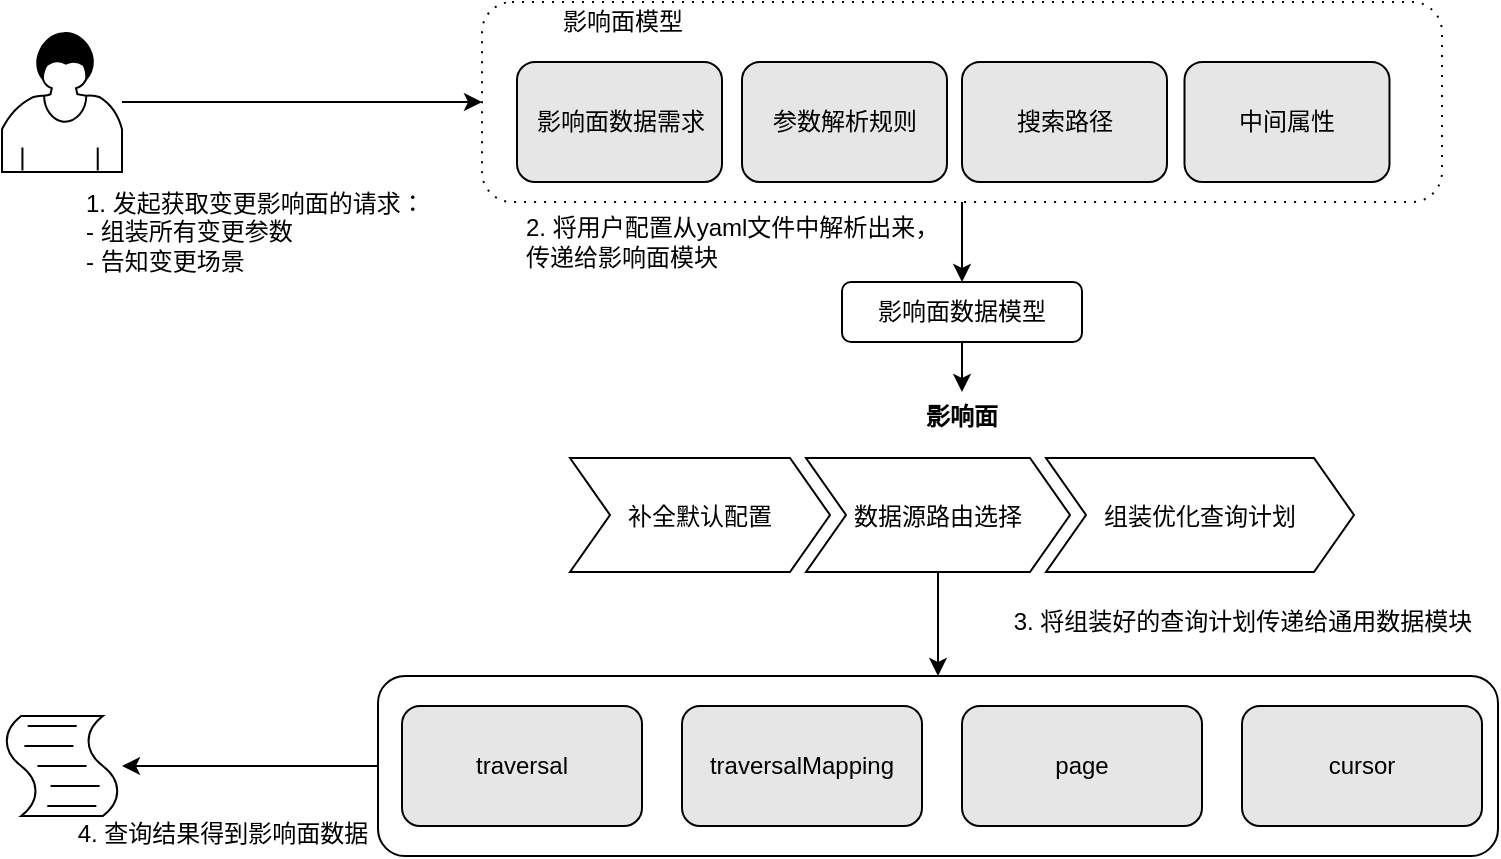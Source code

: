 <mxfile version="12.8.1" type="github">
  <diagram id="w6hdogesCgSzW8KNwTcu" name="Page-1">
    <mxGraphModel dx="428" dy="189" grid="1" gridSize="10" guides="1" tooltips="1" connect="1" arrows="1" fold="1" page="1" pageScale="1" pageWidth="827" pageHeight="1169" math="0" shadow="0">
      <root>
        <mxCell id="0" />
        <mxCell id="1" parent="0" />
        <mxCell id="M7pPCnWxXouOQcTJhJQP-1" value="" style="shape=ext;rounded=1;html=1;whiteSpace=wrap;dashed=1;dashPattern=1 4;fillColor=none;" vertex="1" parent="1">
          <mxGeometry x="280" y="290" width="480" height="100" as="geometry" />
        </mxCell>
        <mxCell id="M7pPCnWxXouOQcTJhJQP-12" style="edgeStyle=orthogonalEdgeStyle;rounded=0;orthogonalLoop=1;jettySize=auto;html=1;exitX=0;exitY=0.5;exitDx=0;exitDy=0;" edge="1" parent="1" source="z2zC10R0ZJiUsRDq-FJP-6" target="aAWVtXx4EYfe7-cEjIgJ-16">
          <mxGeometry relative="1" as="geometry" />
        </mxCell>
        <mxCell id="z2zC10R0ZJiUsRDq-FJP-6" value="" style="rounded=1;whiteSpace=wrap;html=1;" parent="1" vertex="1">
          <mxGeometry x="228" y="627" width="560" height="90" as="geometry" />
        </mxCell>
        <mxCell id="z2zC10R0ZJiUsRDq-FJP-7" value="traversalMapping" style="rounded=1;whiteSpace=wrap;html=1;fillColor=#E6E6E6;" parent="1" vertex="1">
          <mxGeometry x="380" y="642" width="120" height="60" as="geometry" />
        </mxCell>
        <mxCell id="6JGDxQjxpqLckkwGgAIi-4" value="traversal" style="rounded=1;whiteSpace=wrap;html=1;fillColor=#E6E6E6;" parent="1" vertex="1">
          <mxGeometry x="240" y="642" width="120" height="60" as="geometry" />
        </mxCell>
        <mxCell id="aAWVtXx4EYfe7-cEjIgJ-1" value="page" style="rounded=1;whiteSpace=wrap;html=1;fillColor=#E6E6E6;" parent="1" vertex="1">
          <mxGeometry x="520" y="642" width="120" height="60" as="geometry" />
        </mxCell>
        <mxCell id="aAWVtXx4EYfe7-cEjIgJ-2" value="cursor" style="rounded=1;whiteSpace=wrap;html=1;fillColor=#E6E6E6;" parent="1" vertex="1">
          <mxGeometry x="660" y="642" width="120" height="60" as="geometry" />
        </mxCell>
        <mxCell id="aAWVtXx4EYfe7-cEjIgJ-6" value="影响面数据需求" style="rounded=1;whiteSpace=wrap;html=1;fillColor=#E6E6E6;" parent="1" vertex="1">
          <mxGeometry x="297.5" y="320" width="102.5" height="60" as="geometry" />
        </mxCell>
        <mxCell id="aAWVtXx4EYfe7-cEjIgJ-15" value="" style="shape=mxgraph.bpmn.user_task;html=1;outlineConnect=0;fillColor=none;" parent="1" vertex="1">
          <mxGeometry x="40" y="305" width="60" height="70" as="geometry" />
        </mxCell>
        <mxCell id="aAWVtXx4EYfe7-cEjIgJ-16" value="" style="shape=mxgraph.bpmn.script_task;html=1;outlineConnect=0;fillColor=none;" parent="1" vertex="1">
          <mxGeometry x="40" y="647" width="60" height="50" as="geometry" />
        </mxCell>
        <mxCell id="aAWVtXx4EYfe7-cEjIgJ-20" value="影响面模型" style="text;html=1;align=center;verticalAlign=middle;resizable=0;points=[];autosize=1;fillColor=none;" parent="1" vertex="1">
          <mxGeometry x="310" y="290" width="80" height="20" as="geometry" />
        </mxCell>
        <mxCell id="aAWVtXx4EYfe7-cEjIgJ-22" value="" style="endArrow=classic;html=1;entryX=0;entryY=0.5;entryDx=0;entryDy=0;fillColor=#FFCCCC;" parent="1" source="aAWVtXx4EYfe7-cEjIgJ-15" target="M7pPCnWxXouOQcTJhJQP-1" edge="1">
          <mxGeometry width="50" height="50" relative="1" as="geometry">
            <mxPoint x="630" y="600" as="sourcePoint" />
            <mxPoint x="280" y="390" as="targetPoint" />
          </mxGeometry>
        </mxCell>
        <mxCell id="aAWVtXx4EYfe7-cEjIgJ-25" value="1. 发起获取变更影响面的请求：&lt;br&gt;- 组装所有变更参数&lt;br&gt;- 告知变更场景" style="text;html=1;align=left;verticalAlign=middle;resizable=0;points=[];autosize=1;" parent="1" vertex="1">
          <mxGeometry x="80" y="380" width="180" height="50" as="geometry" />
        </mxCell>
        <mxCell id="aAWVtXx4EYfe7-cEjIgJ-26" value="影响面" style="swimlane;childLayout=stackLayout;horizontal=1;fillColor=none;horizontalStack=1;resizeParent=1;resizeParentMax=0;resizeLast=0;collapsible=0;strokeColor=none;stackBorder=10;stackSpacing=-12;resizable=1;align=center;points=[];fontColor=#000000;" parent="1" vertex="1">
          <mxGeometry x="314" y="485" width="412" height="100" as="geometry" />
        </mxCell>
        <mxCell id="aAWVtXx4EYfe7-cEjIgJ-27" value="补全默认配置" style="shape=step;perimeter=stepPerimeter;fixedSize=1;points=[];" parent="aAWVtXx4EYfe7-cEjIgJ-26" vertex="1">
          <mxGeometry x="10" y="33" width="130" height="57" as="geometry" />
        </mxCell>
        <mxCell id="aAWVtXx4EYfe7-cEjIgJ-28" value="数据源路由选择" style="shape=step;perimeter=stepPerimeter;fixedSize=1;points=[];" parent="aAWVtXx4EYfe7-cEjIgJ-26" vertex="1">
          <mxGeometry x="128" y="33" width="132" height="57" as="geometry" />
        </mxCell>
        <mxCell id="aAWVtXx4EYfe7-cEjIgJ-29" value="组装优化查询计划" style="shape=step;perimeter=stepPerimeter;fixedSize=1;points=[];" parent="aAWVtXx4EYfe7-cEjIgJ-26" vertex="1">
          <mxGeometry x="248" y="33" width="154" height="57" as="geometry" />
        </mxCell>
        <mxCell id="aAWVtXx4EYfe7-cEjIgJ-33" value="2. 将用户配置从yaml文件中解析出来，&lt;br&gt;传递给影响面模块" style="text;html=1;align=left;verticalAlign=middle;resizable=0;points=[];autosize=1;" parent="1" vertex="1">
          <mxGeometry x="300" y="395" width="220" height="30" as="geometry" />
        </mxCell>
        <mxCell id="aAWVtXx4EYfe7-cEjIgJ-34" value="3. 将组装好的查询计划传递给通用数据模块" style="text;html=1;align=center;verticalAlign=middle;resizable=0;points=[];autosize=1;" parent="1" vertex="1">
          <mxGeometry x="540" y="590" width="240" height="20" as="geometry" />
        </mxCell>
        <mxCell id="aAWVtXx4EYfe7-cEjIgJ-35" value="4. 查询结果得到影响面数据" style="text;html=1;align=center;verticalAlign=middle;resizable=0;points=[];autosize=1;" parent="1" vertex="1">
          <mxGeometry x="70" y="696" width="160" height="20" as="geometry" />
        </mxCell>
        <mxCell id="M7pPCnWxXouOQcTJhJQP-3" style="edgeStyle=orthogonalEdgeStyle;rounded=0;orthogonalLoop=1;jettySize=auto;html=1;exitX=0.5;exitY=1;exitDx=0;exitDy=0;entryX=0.5;entryY=0;entryDx=0;entryDy=0;" edge="1" parent="1" source="M7pPCnWxXouOQcTJhJQP-1" target="M7pPCnWxXouOQcTJhJQP-2">
          <mxGeometry relative="1" as="geometry" />
        </mxCell>
        <mxCell id="M7pPCnWxXouOQcTJhJQP-11" style="edgeStyle=orthogonalEdgeStyle;rounded=0;orthogonalLoop=1;jettySize=auto;html=1;exitX=0.5;exitY=1;exitDx=0;exitDy=0;" edge="1" parent="1" source="M7pPCnWxXouOQcTJhJQP-2" target="aAWVtXx4EYfe7-cEjIgJ-26">
          <mxGeometry relative="1" as="geometry" />
        </mxCell>
        <mxCell id="M7pPCnWxXouOQcTJhJQP-2" value="影响面数据模型" style="rounded=1;whiteSpace=wrap;html=1;fillColor=none;" vertex="1" parent="1">
          <mxGeometry x="460" y="430" width="120" height="30" as="geometry" />
        </mxCell>
        <mxCell id="M7pPCnWxXouOQcTJhJQP-8" value="参数解析规则" style="rounded=1;whiteSpace=wrap;html=1;fillColor=#E6E6E6;" vertex="1" parent="1">
          <mxGeometry x="410" y="320" width="102.5" height="60" as="geometry" />
        </mxCell>
        <mxCell id="M7pPCnWxXouOQcTJhJQP-9" value="搜索路径" style="rounded=1;whiteSpace=wrap;html=1;fillColor=#E6E6E6;" vertex="1" parent="1">
          <mxGeometry x="520" y="320" width="102.5" height="60" as="geometry" />
        </mxCell>
        <mxCell id="M7pPCnWxXouOQcTJhJQP-10" value="中间属性" style="rounded=1;whiteSpace=wrap;html=1;fillColor=#E6E6E6;" vertex="1" parent="1">
          <mxGeometry x="631.25" y="320" width="102.5" height="60" as="geometry" />
        </mxCell>
        <mxCell id="M7pPCnWxXouOQcTJhJQP-13" value="" style="edgeStyle=orthogonalEdgeStyle;rounded=0;orthogonalLoop=1;jettySize=auto;html=1;entryX=0.5;entryY=0;entryDx=0;entryDy=0;" edge="1" parent="1" source="aAWVtXx4EYfe7-cEjIgJ-28" target="z2zC10R0ZJiUsRDq-FJP-6">
          <mxGeometry relative="1" as="geometry" />
        </mxCell>
      </root>
    </mxGraphModel>
  </diagram>
</mxfile>
